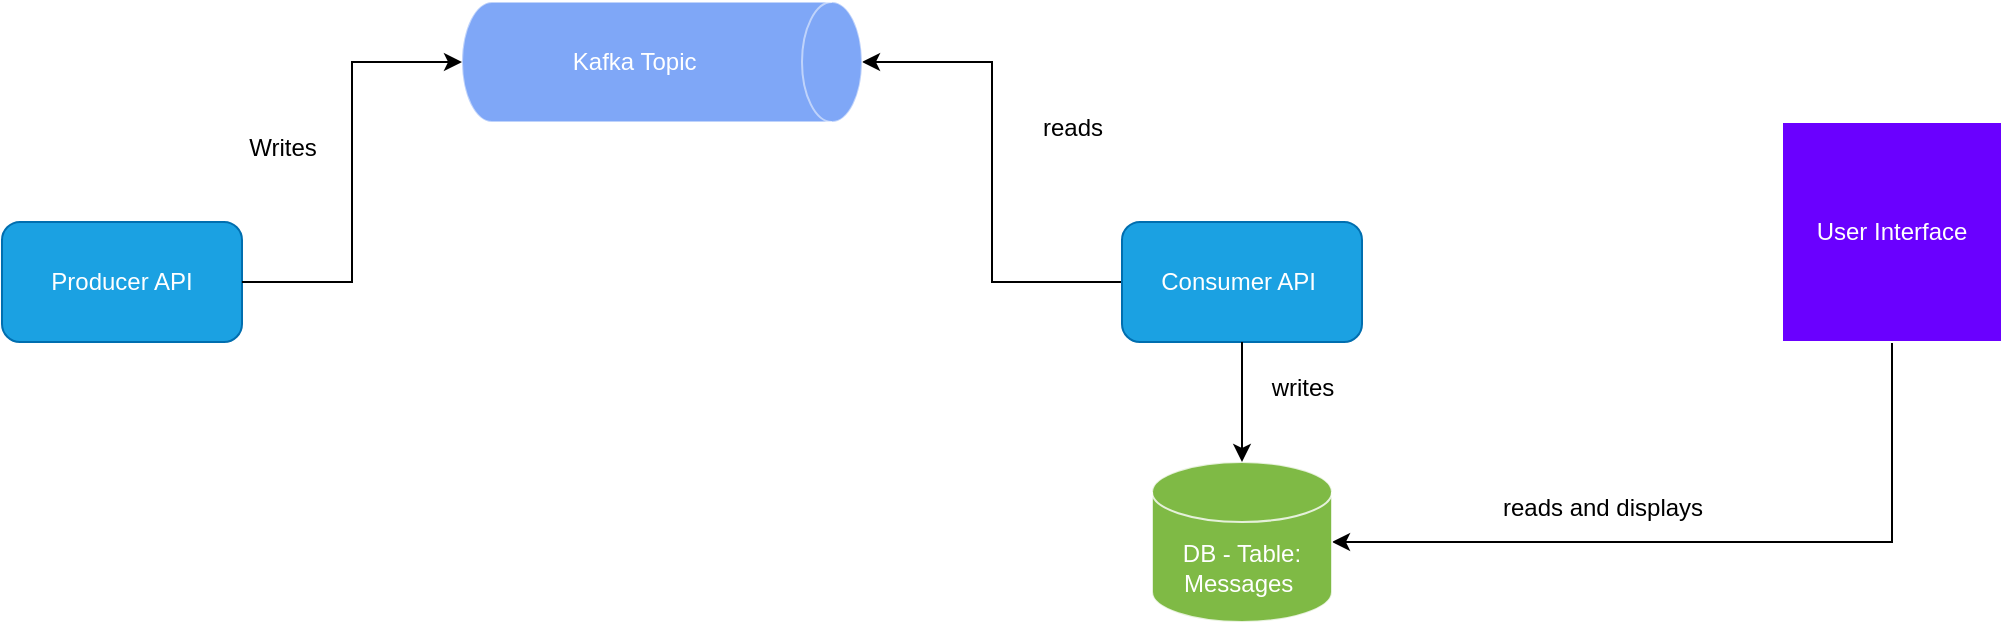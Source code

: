 <mxfile version="24.7.17">
  <diagram name="Page-1" id="wjpUEdF2_SPjW3KEwVNS">
    <mxGraphModel dx="1421" dy="953" grid="1" gridSize="10" guides="1" tooltips="1" connect="1" arrows="1" fold="1" page="1" pageScale="1" pageWidth="850" pageHeight="1100" math="0" shadow="0">
      <root>
        <mxCell id="0" />
        <mxCell id="1" parent="0" />
        <mxCell id="rA3p2GQylDOEXQW8woTz-1" value="Producer API" style="rounded=1;whiteSpace=wrap;html=1;fillColor=#1ba1e2;fontColor=#ffffff;strokeColor=#006EAF;" vertex="1" parent="1">
          <mxGeometry x="120" y="240" width="120" height="60" as="geometry" />
        </mxCell>
        <mxCell id="rA3p2GQylDOEXQW8woTz-9" style="edgeStyle=orthogonalEdgeStyle;rounded=0;orthogonalLoop=1;jettySize=auto;html=1;exitX=0.5;exitY=0;exitDx=0;exitDy=0;exitPerimeter=0;entryX=0;entryY=0.5;entryDx=0;entryDy=0;startArrow=classic;startFill=1;endArrow=none;endFill=0;" edge="1" parent="1" source="rA3p2GQylDOEXQW8woTz-2" target="rA3p2GQylDOEXQW8woTz-4">
          <mxGeometry relative="1" as="geometry" />
        </mxCell>
        <mxCell id="rA3p2GQylDOEXQW8woTz-2" value="Kafka Topic&amp;nbsp;" style="shape=cylinder3;whiteSpace=wrap;html=1;boundedLbl=1;backgroundOutline=1;size=15;direction=south;fillColor=#0050ef;fontColor=#ffffff;strokeColor=#FFFFFF;opacity=50;" vertex="1" parent="1">
          <mxGeometry x="350" y="130" width="200" height="60" as="geometry" />
        </mxCell>
        <mxCell id="rA3p2GQylDOEXQW8woTz-4" value="Consumer API&amp;nbsp;" style="rounded=1;whiteSpace=wrap;html=1;fillColor=#1ba1e2;fontColor=#ffffff;strokeColor=#006EAF;" vertex="1" parent="1">
          <mxGeometry x="680" y="240" width="120" height="60" as="geometry" />
        </mxCell>
        <mxCell id="rA3p2GQylDOEXQW8woTz-11" style="edgeStyle=orthogonalEdgeStyle;rounded=0;orthogonalLoop=1;jettySize=auto;html=1;exitX=1;exitY=0.5;exitDx=0;exitDy=0;exitPerimeter=0;entryX=0.5;entryY=1;entryDx=0;entryDy=0;startArrow=classic;startFill=1;endArrow=none;endFill=0;" edge="1" parent="1" source="rA3p2GQylDOEXQW8woTz-5" target="rA3p2GQylDOEXQW8woTz-7">
          <mxGeometry relative="1" as="geometry" />
        </mxCell>
        <mxCell id="rA3p2GQylDOEXQW8woTz-5" value="DB - Table: Messages&amp;nbsp;" style="shape=cylinder3;whiteSpace=wrap;html=1;boundedLbl=1;backgroundOutline=1;size=15;fillColor=#60a917;fontColor=#ffffff;strokeColor=#FFFFFF;opacity=80;" vertex="1" parent="1">
          <mxGeometry x="695" y="360" width="90" height="80" as="geometry" />
        </mxCell>
        <mxCell id="rA3p2GQylDOEXQW8woTz-7" value="User Interface" style="whiteSpace=wrap;html=1;aspect=fixed;fillColor=#6a00ff;fontColor=#ffffff;strokeColor=#FFFFFF;" vertex="1" parent="1">
          <mxGeometry x="1010" y="190" width="110" height="110" as="geometry" />
        </mxCell>
        <mxCell id="rA3p2GQylDOEXQW8woTz-8" style="edgeStyle=orthogonalEdgeStyle;rounded=0;orthogonalLoop=1;jettySize=auto;html=1;exitX=1;exitY=0.5;exitDx=0;exitDy=0;entryX=0.5;entryY=1;entryDx=0;entryDy=0;entryPerimeter=0;" edge="1" parent="1" source="rA3p2GQylDOEXQW8woTz-1" target="rA3p2GQylDOEXQW8woTz-2">
          <mxGeometry relative="1" as="geometry" />
        </mxCell>
        <mxCell id="rA3p2GQylDOEXQW8woTz-10" style="edgeStyle=orthogonalEdgeStyle;rounded=0;orthogonalLoop=1;jettySize=auto;html=1;exitX=0.5;exitY=1;exitDx=0;exitDy=0;entryX=0.5;entryY=0;entryDx=0;entryDy=0;entryPerimeter=0;" edge="1" parent="1" source="rA3p2GQylDOEXQW8woTz-4" target="rA3p2GQylDOEXQW8woTz-5">
          <mxGeometry relative="1" as="geometry" />
        </mxCell>
        <mxCell id="rA3p2GQylDOEXQW8woTz-12" value="Writes" style="text;html=1;align=center;verticalAlign=middle;resizable=0;points=[];autosize=1;strokeColor=none;fillColor=none;" vertex="1" parent="1">
          <mxGeometry x="230" y="188" width="60" height="30" as="geometry" />
        </mxCell>
        <mxCell id="rA3p2GQylDOEXQW8woTz-13" value="reads" style="text;html=1;align=center;verticalAlign=middle;resizable=0;points=[];autosize=1;strokeColor=none;fillColor=none;" vertex="1" parent="1">
          <mxGeometry x="630" y="178" width="50" height="30" as="geometry" />
        </mxCell>
        <mxCell id="rA3p2GQylDOEXQW8woTz-14" value="writes" style="text;html=1;align=center;verticalAlign=middle;resizable=0;points=[];autosize=1;strokeColor=none;fillColor=none;" vertex="1" parent="1">
          <mxGeometry x="745" y="308" width="50" height="30" as="geometry" />
        </mxCell>
        <mxCell id="rA3p2GQylDOEXQW8woTz-15" value="reads and displays" style="text;html=1;align=center;verticalAlign=middle;resizable=0;points=[];autosize=1;strokeColor=none;fillColor=none;" vertex="1" parent="1">
          <mxGeometry x="860" y="368" width="120" height="30" as="geometry" />
        </mxCell>
      </root>
    </mxGraphModel>
  </diagram>
</mxfile>
